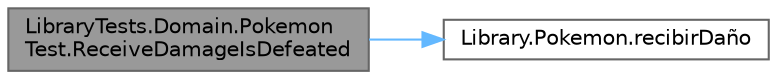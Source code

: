 digraph "LibraryTests.Domain.PokemonTest.ReceiveDamageIsDefeated"
{
 // INTERACTIVE_SVG=YES
 // LATEX_PDF_SIZE
  bgcolor="transparent";
  edge [fontname=Helvetica,fontsize=10,labelfontname=Helvetica,labelfontsize=10];
  node [fontname=Helvetica,fontsize=10,shape=box,height=0.2,width=0.4];
  rankdir="LR";
  Node1 [id="Node000001",label="LibraryTests.Domain.Pokemon\lTest.ReceiveDamageIsDefeated",height=0.2,width=0.4,color="gray40", fillcolor="grey60", style="filled", fontcolor="black",tooltip="Prueba para verificar que un Pokémon se marque como derrotado al llegar a 0 de salud."];
  Node1 -> Node2 [id="edge1_Node000001_Node000002",color="steelblue1",style="solid",tooltip=" "];
  Node2 [id="Node000002",label="Library.Pokemon.recibirDaño",height=0.2,width=0.4,color="grey40", fillcolor="white", style="filled",URL="$classLibrary_1_1Pokemon.html#a340898d05c57d50f0e91a5b16002b697",tooltip="Método que permite al Pokémon recibir un cierto daño."];
}
